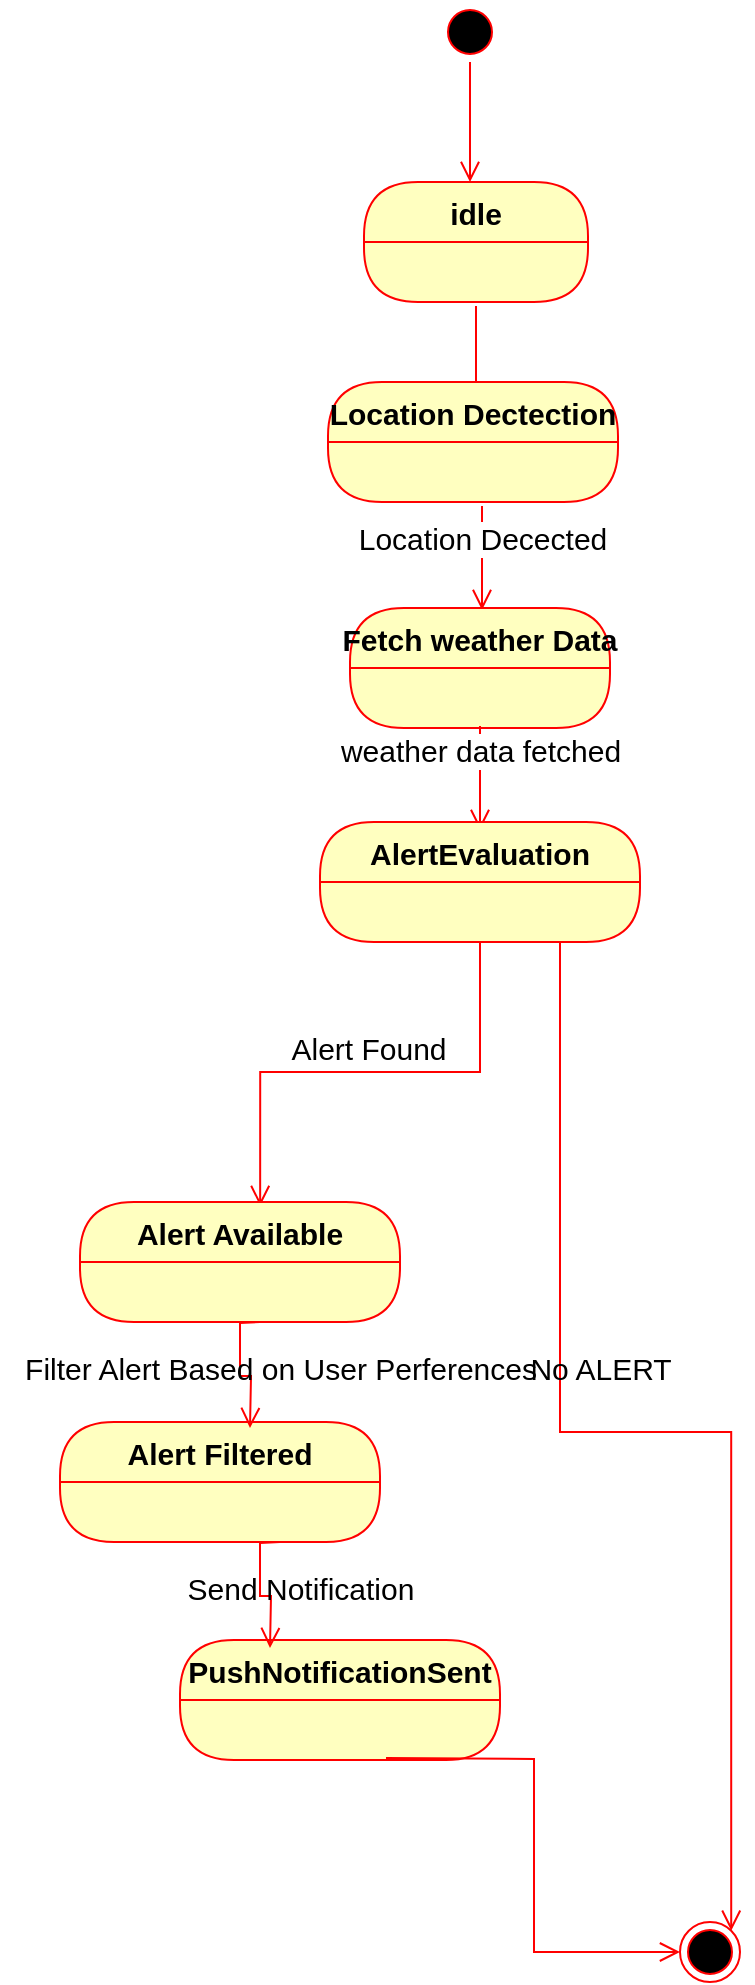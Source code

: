 <mxfile version="24.7.17">
  <diagram name="Page-1" id="npxdSpArlws5K5_9Jj4K">
    <mxGraphModel dx="1246" dy="533" grid="1" gridSize="10" guides="1" tooltips="1" connect="1" arrows="1" fold="1" page="1" pageScale="1" pageWidth="827" pageHeight="1169" math="0" shadow="0">
      <root>
        <mxCell id="0" />
        <mxCell id="1" parent="0" />
        <mxCell id="fu6rHGTz5UAiN8QeflM3-1" value="" style="ellipse;html=1;shape=startState;fillColor=#000000;strokeColor=#ff0000;fontSize=15;" parent="1" vertex="1">
          <mxGeometry x="370" y="30" width="30" height="30" as="geometry" />
        </mxCell>
        <mxCell id="fu6rHGTz5UAiN8QeflM3-2" value="" style="edgeStyle=orthogonalEdgeStyle;html=1;verticalAlign=bottom;endArrow=open;endSize=8;strokeColor=#ff0000;rounded=0;fontSize=15;" parent="1" source="fu6rHGTz5UAiN8QeflM3-1" edge="1">
          <mxGeometry relative="1" as="geometry">
            <mxPoint x="385" y="120" as="targetPoint" />
          </mxGeometry>
        </mxCell>
        <mxCell id="fu6rHGTz5UAiN8QeflM3-3" value="idle" style="swimlane;fontStyle=1;align=center;verticalAlign=middle;childLayout=stackLayout;horizontal=1;startSize=30;horizontalStack=0;resizeParent=0;resizeLast=1;container=0;fontColor=#000000;collapsible=0;rounded=1;arcSize=30;strokeColor=#ff0000;fillColor=#ffffc0;swimlaneFillColor=#ffffc0;dropTarget=0;fontSize=15;" parent="1" vertex="1">
          <mxGeometry x="332" y="120" width="112" height="60" as="geometry" />
        </mxCell>
        <mxCell id="fu6rHGTz5UAiN8QeflM3-5" value="" style="edgeStyle=orthogonalEdgeStyle;html=1;verticalAlign=bottom;endArrow=open;endSize=8;strokeColor=#ff0000;rounded=0;fontSize=15;" parent="1" edge="1">
          <mxGeometry relative="1" as="geometry">
            <mxPoint x="388" y="234" as="targetPoint" />
            <mxPoint x="388" y="182" as="sourcePoint" />
          </mxGeometry>
        </mxCell>
        <mxCell id="fu6rHGTz5UAiN8QeflM3-6" value="Location Dectection" style="swimlane;fontStyle=1;align=center;verticalAlign=middle;childLayout=stackLayout;horizontal=1;startSize=30;horizontalStack=0;resizeParent=0;resizeLast=1;container=0;fontColor=#000000;collapsible=0;rounded=1;arcSize=30;strokeColor=#ff0000;fillColor=#ffffc0;swimlaneFillColor=#ffffc0;dropTarget=0;fontSize=15;" parent="1" vertex="1">
          <mxGeometry x="314" y="220" width="145" height="60" as="geometry" />
        </mxCell>
        <mxCell id="fu6rHGTz5UAiN8QeflM3-7" value="" style="edgeStyle=orthogonalEdgeStyle;html=1;verticalAlign=bottom;endArrow=open;endSize=8;strokeColor=#ff0000;rounded=0;fontSize=15;" parent="1" edge="1">
          <mxGeometry relative="1" as="geometry">
            <mxPoint x="391" y="334" as="targetPoint" />
            <mxPoint x="391" y="282" as="sourcePoint" />
          </mxGeometry>
        </mxCell>
        <mxCell id="fu6rHGTz5UAiN8QeflM3-8" value="Location Decected" style="edgeLabel;html=1;align=center;verticalAlign=middle;resizable=0;points=[];fontSize=15;" parent="fu6rHGTz5UAiN8QeflM3-7" vertex="1" connectable="0">
          <mxGeometry x="-0.385" relative="1" as="geometry">
            <mxPoint as="offset" />
          </mxGeometry>
        </mxCell>
        <mxCell id="fu6rHGTz5UAiN8QeflM3-9" value="Fetch weather Data" style="swimlane;fontStyle=1;align=center;verticalAlign=middle;childLayout=stackLayout;horizontal=1;startSize=30;horizontalStack=0;resizeParent=0;resizeLast=1;container=0;fontColor=#000000;collapsible=0;rounded=1;arcSize=30;strokeColor=#ff0000;fillColor=#ffffc0;swimlaneFillColor=#ffffc0;dropTarget=0;fontSize=15;" parent="1" vertex="1">
          <mxGeometry x="325" y="333" width="130" height="60" as="geometry" />
        </mxCell>
        <mxCell id="fu6rHGTz5UAiN8QeflM3-10" value="" style="edgeStyle=orthogonalEdgeStyle;html=1;verticalAlign=bottom;endArrow=open;endSize=8;strokeColor=#ff0000;rounded=0;fontSize=15;" parent="1" edge="1">
          <mxGeometry relative="1" as="geometry">
            <mxPoint x="390" y="444" as="targetPoint" />
            <mxPoint x="390" y="392" as="sourcePoint" />
          </mxGeometry>
        </mxCell>
        <mxCell id="fu6rHGTz5UAiN8QeflM3-11" value="weather data fetched" style="edgeLabel;html=1;align=center;verticalAlign=middle;resizable=0;points=[];fontSize=15;" parent="fu6rHGTz5UAiN8QeflM3-10" vertex="1" connectable="0">
          <mxGeometry x="-0.538" relative="1" as="geometry">
            <mxPoint as="offset" />
          </mxGeometry>
        </mxCell>
        <mxCell id="fu6rHGTz5UAiN8QeflM3-12" value="AlertEvaluation" style="swimlane;fontStyle=1;align=center;verticalAlign=middle;childLayout=stackLayout;horizontal=1;startSize=30;horizontalStack=0;resizeParent=0;resizeLast=1;container=0;fontColor=#000000;collapsible=0;rounded=1;arcSize=30;strokeColor=#ff0000;fillColor=#ffffc0;swimlaneFillColor=#ffffc0;dropTarget=0;fontSize=15;" parent="1" vertex="1">
          <mxGeometry x="310" y="440" width="160" height="60" as="geometry" />
        </mxCell>
        <mxCell id="fu6rHGTz5UAiN8QeflM3-14" value="Alert Found" style="edgeStyle=orthogonalEdgeStyle;html=1;verticalAlign=bottom;endArrow=open;endSize=8;strokeColor=#ff0000;rounded=0;entryX=0.563;entryY=0.033;entryDx=0;entryDy=0;entryPerimeter=0;fontSize=15;" parent="1" source="fu6rHGTz5UAiN8QeflM3-12" target="fu6rHGTz5UAiN8QeflM3-15" edge="1">
          <mxGeometry relative="1" as="geometry">
            <mxPoint x="390" y="560" as="targetPoint" />
          </mxGeometry>
        </mxCell>
        <mxCell id="fu6rHGTz5UAiN8QeflM3-15" value="Alert Available" style="swimlane;fontStyle=1;align=center;verticalAlign=middle;childLayout=stackLayout;horizontal=1;startSize=30;horizontalStack=0;resizeParent=0;resizeLast=1;container=0;fontColor=#000000;collapsible=0;rounded=1;arcSize=30;strokeColor=#ff0000;fillColor=#ffffc0;swimlaneFillColor=#ffffc0;dropTarget=0;fontSize=15;" parent="1" vertex="1">
          <mxGeometry x="190" y="630" width="160" height="60" as="geometry" />
        </mxCell>
        <mxCell id="fu6rHGTz5UAiN8QeflM3-16" value="Alert Filtered" style="swimlane;fontStyle=1;align=center;verticalAlign=middle;childLayout=stackLayout;horizontal=1;startSize=30;horizontalStack=0;resizeParent=0;resizeLast=1;container=0;fontColor=#000000;collapsible=0;rounded=1;arcSize=30;strokeColor=#ff0000;fillColor=#ffffc0;swimlaneFillColor=#ffffc0;dropTarget=0;fontSize=15;" parent="1" vertex="1">
          <mxGeometry x="180" y="740" width="160" height="60" as="geometry" />
        </mxCell>
        <mxCell id="fu6rHGTz5UAiN8QeflM3-17" value="PushNotificationSent" style="swimlane;fontStyle=1;align=center;verticalAlign=middle;childLayout=stackLayout;horizontal=1;startSize=30;horizontalStack=0;resizeParent=0;resizeLast=1;container=0;fontColor=#000000;collapsible=0;rounded=1;arcSize=30;strokeColor=#ff0000;fillColor=#ffffc0;swimlaneFillColor=#ffffc0;dropTarget=0;fontSize=15;" parent="1" vertex="1">
          <mxGeometry x="240" y="849" width="160" height="60" as="geometry" />
        </mxCell>
        <mxCell id="fu6rHGTz5UAiN8QeflM3-26" value="" style="edgeStyle=orthogonalEdgeStyle;html=1;verticalAlign=bottom;endArrow=open;endSize=8;strokeColor=#ff0000;rounded=0;fontSize=15;" parent="1" edge="1">
          <mxGeometry relative="1" as="geometry">
            <mxPoint x="275" y="743" as="targetPoint" />
            <mxPoint x="280" y="690" as="sourcePoint" />
          </mxGeometry>
        </mxCell>
        <mxCell id="fu6rHGTz5UAiN8QeflM3-27" value="" style="edgeStyle=orthogonalEdgeStyle;html=1;verticalAlign=bottom;endArrow=open;endSize=8;strokeColor=#ff0000;rounded=0;fontSize=15;" parent="1" edge="1">
          <mxGeometry relative="1" as="geometry">
            <mxPoint x="285" y="853" as="targetPoint" />
            <mxPoint x="290" y="800" as="sourcePoint" />
          </mxGeometry>
        </mxCell>
        <mxCell id="fu6rHGTz5UAiN8QeflM3-28" value="Filter Alert Based on User Perferences" style="text;html=1;align=center;verticalAlign=middle;resizable=0;points=[];autosize=1;strokeColor=none;fillColor=none;fontSize=15;" parent="1" vertex="1">
          <mxGeometry x="150" y="698" width="280" height="30" as="geometry" />
        </mxCell>
        <mxCell id="fu6rHGTz5UAiN8QeflM3-29" value="Send Notification" style="text;html=1;align=center;verticalAlign=middle;resizable=0;points=[];autosize=1;strokeColor=none;fillColor=none;fontSize=15;" parent="1" vertex="1">
          <mxGeometry x="230" y="808" width="140" height="30" as="geometry" />
        </mxCell>
        <mxCell id="fu6rHGTz5UAiN8QeflM3-33" value="" style="ellipse;html=1;shape=endState;fillColor=#000000;strokeColor=#ff0000;fontSize=15;" parent="1" vertex="1">
          <mxGeometry x="490" y="990" width="30" height="30" as="geometry" />
        </mxCell>
        <mxCell id="fu6rHGTz5UAiN8QeflM3-36" value="" style="edgeStyle=orthogonalEdgeStyle;html=1;verticalAlign=bottom;endArrow=open;endSize=8;strokeColor=#ff0000;rounded=0;entryX=0;entryY=0.5;entryDx=0;entryDy=0;fontSize=15;" parent="1" target="fu6rHGTz5UAiN8QeflM3-33" edge="1">
          <mxGeometry relative="1" as="geometry">
            <mxPoint x="343" y="968" as="targetPoint" />
            <mxPoint x="343" y="908" as="sourcePoint" />
          </mxGeometry>
        </mxCell>
        <mxCell id="fu6rHGTz5UAiN8QeflM3-40" value="" style="edgeStyle=orthogonalEdgeStyle;html=1;verticalAlign=bottom;endArrow=open;endSize=8;strokeColor=#ff0000;rounded=0;exitX=0.75;exitY=1;exitDx=0;exitDy=0;entryX=1;entryY=0;entryDx=0;entryDy=0;fontSize=15;" parent="1" source="fu6rHGTz5UAiN8QeflM3-12" target="fu6rHGTz5UAiN8QeflM3-33" edge="1">
          <mxGeometry relative="1" as="geometry">
            <mxPoint x="560" y="1000" as="targetPoint" />
            <mxPoint x="560.111" y="940" as="sourcePoint" />
          </mxGeometry>
        </mxCell>
        <mxCell id="fu6rHGTz5UAiN8QeflM3-41" value="No ALERT" style="text;html=1;align=center;verticalAlign=middle;resizable=0;points=[];autosize=1;strokeColor=none;fillColor=none;fontSize=15;" parent="1" vertex="1">
          <mxGeometry x="405" y="698" width="90" height="30" as="geometry" />
        </mxCell>
      </root>
    </mxGraphModel>
  </diagram>
</mxfile>
